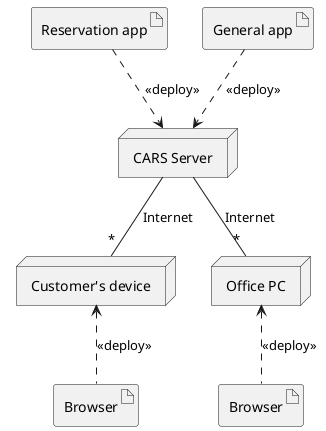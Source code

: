@startuml

node "Customer's device" as CustomerDevice
node "Office PC" as OfficePC
node "CARS Server" as CARSServer

artifact Browser as Browser1
artifact Browser as Browser2
artifact "Reservation app" as ReservationApp
artifact "General app" as GeneralApp

CARSServer -- "*" CustomerDevice : Internet
CARSServer -- "*" OfficePC : Internet

CustomerDevice <.. Browser1 : <<deploy>>
OfficePC <.. Browser2 : <<deploy>>
ReservationApp ..> CARSServer : <<deploy>>
GeneralApp ..> CARSServer : <<deploy>>

@enduml
